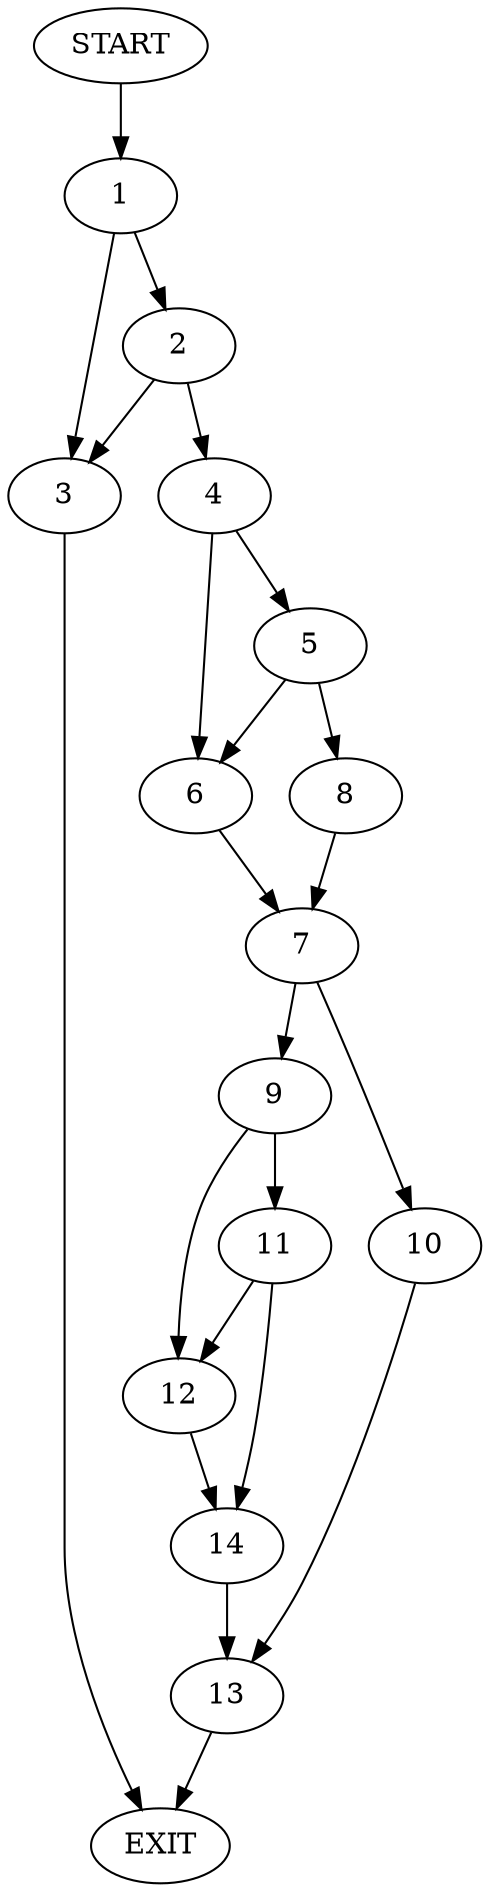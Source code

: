 digraph {
0 [label="START"]
15 [label="EXIT"]
0 -> 1
1 -> 2
1 -> 3
2 -> 4
2 -> 3
3 -> 15
4 -> 5
4 -> 6
6 -> 7
5 -> 8
5 -> 6
8 -> 7
7 -> 9
7 -> 10
9 -> 11
9 -> 12
10 -> 13
12 -> 14
11 -> 12
11 -> 14
14 -> 13
13 -> 15
}
